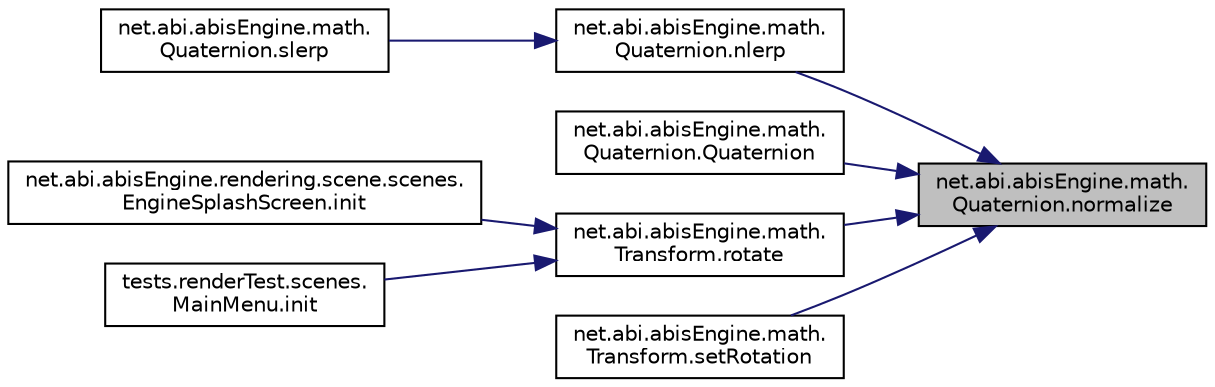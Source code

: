 digraph "net.abi.abisEngine.math.Quaternion.normalize"
{
 // LATEX_PDF_SIZE
  edge [fontname="Helvetica",fontsize="10",labelfontname="Helvetica",labelfontsize="10"];
  node [fontname="Helvetica",fontsize="10",shape=record];
  rankdir="RL";
  Node1 [label="net.abi.abisEngine.math.\lQuaternion.normalize",height=0.2,width=0.4,color="black", fillcolor="grey75", style="filled", fontcolor="black",tooltip=" "];
  Node1 -> Node2 [dir="back",color="midnightblue",fontsize="10",style="solid",fontname="Helvetica"];
  Node2 [label="net.abi.abisEngine.math.\lQuaternion.nlerp",height=0.2,width=0.4,color="black", fillcolor="white", style="filled",URL="$d9/daf/classnet_1_1abi_1_1abis_engine_1_1math_1_1_quaternion.html#a8044a7e0c9578b5f8fceb31ca875ffc9",tooltip=" "];
  Node2 -> Node3 [dir="back",color="midnightblue",fontsize="10",style="solid",fontname="Helvetica"];
  Node3 [label="net.abi.abisEngine.math.\lQuaternion.slerp",height=0.2,width=0.4,color="black", fillcolor="white", style="filled",URL="$d9/daf/classnet_1_1abi_1_1abis_engine_1_1math_1_1_quaternion.html#aec82ba8985c3cb4d44639c2d05df59a9",tooltip=" "];
  Node1 -> Node4 [dir="back",color="midnightblue",fontsize="10",style="solid",fontname="Helvetica"];
  Node4 [label="net.abi.abisEngine.math.\lQuaternion.Quaternion",height=0.2,width=0.4,color="black", fillcolor="white", style="filled",URL="$d9/daf/classnet_1_1abi_1_1abis_engine_1_1math_1_1_quaternion.html#ab881a6c920efbbd8ab409414dda207b4",tooltip=" "];
  Node1 -> Node5 [dir="back",color="midnightblue",fontsize="10",style="solid",fontname="Helvetica"];
  Node5 [label="net.abi.abisEngine.math.\lTransform.rotate",height=0.2,width=0.4,color="black", fillcolor="white", style="filled",URL="$db/d33/classnet_1_1abi_1_1abis_engine_1_1math_1_1_transform.html#a8b4d402cb93dbc69710d09dbc98e6c15",tooltip=" "];
  Node5 -> Node6 [dir="back",color="midnightblue",fontsize="10",style="solid",fontname="Helvetica"];
  Node6 [label="net.abi.abisEngine.rendering.scene.scenes.\lEngineSplashScreen.init",height=0.2,width=0.4,color="black", fillcolor="white", style="filled",URL="$db/deb/classnet_1_1abi_1_1abis_engine_1_1rendering_1_1scene_1_1scenes_1_1_engine_splash_screen.html#a97389df7e898c0b668a9e99a3d7b47e0",tooltip=" "];
  Node5 -> Node7 [dir="back",color="midnightblue",fontsize="10",style="solid",fontname="Helvetica"];
  Node7 [label="tests.renderTest.scenes.\lMainMenu.init",height=0.2,width=0.4,color="black", fillcolor="white", style="filled",URL="$d8/d48/classtests_1_1render_test_1_1scenes_1_1_main_menu.html#a840145fdb6e002f9ec2576f25dd12b48",tooltip=" "];
  Node1 -> Node8 [dir="back",color="midnightblue",fontsize="10",style="solid",fontname="Helvetica"];
  Node8 [label="net.abi.abisEngine.math.\lTransform.setRotation",height=0.2,width=0.4,color="black", fillcolor="white", style="filled",URL="$db/d33/classnet_1_1abi_1_1abis_engine_1_1math_1_1_transform.html#adea9ff6cc79ea38beebcb30e63b57a88",tooltip=" "];
}
